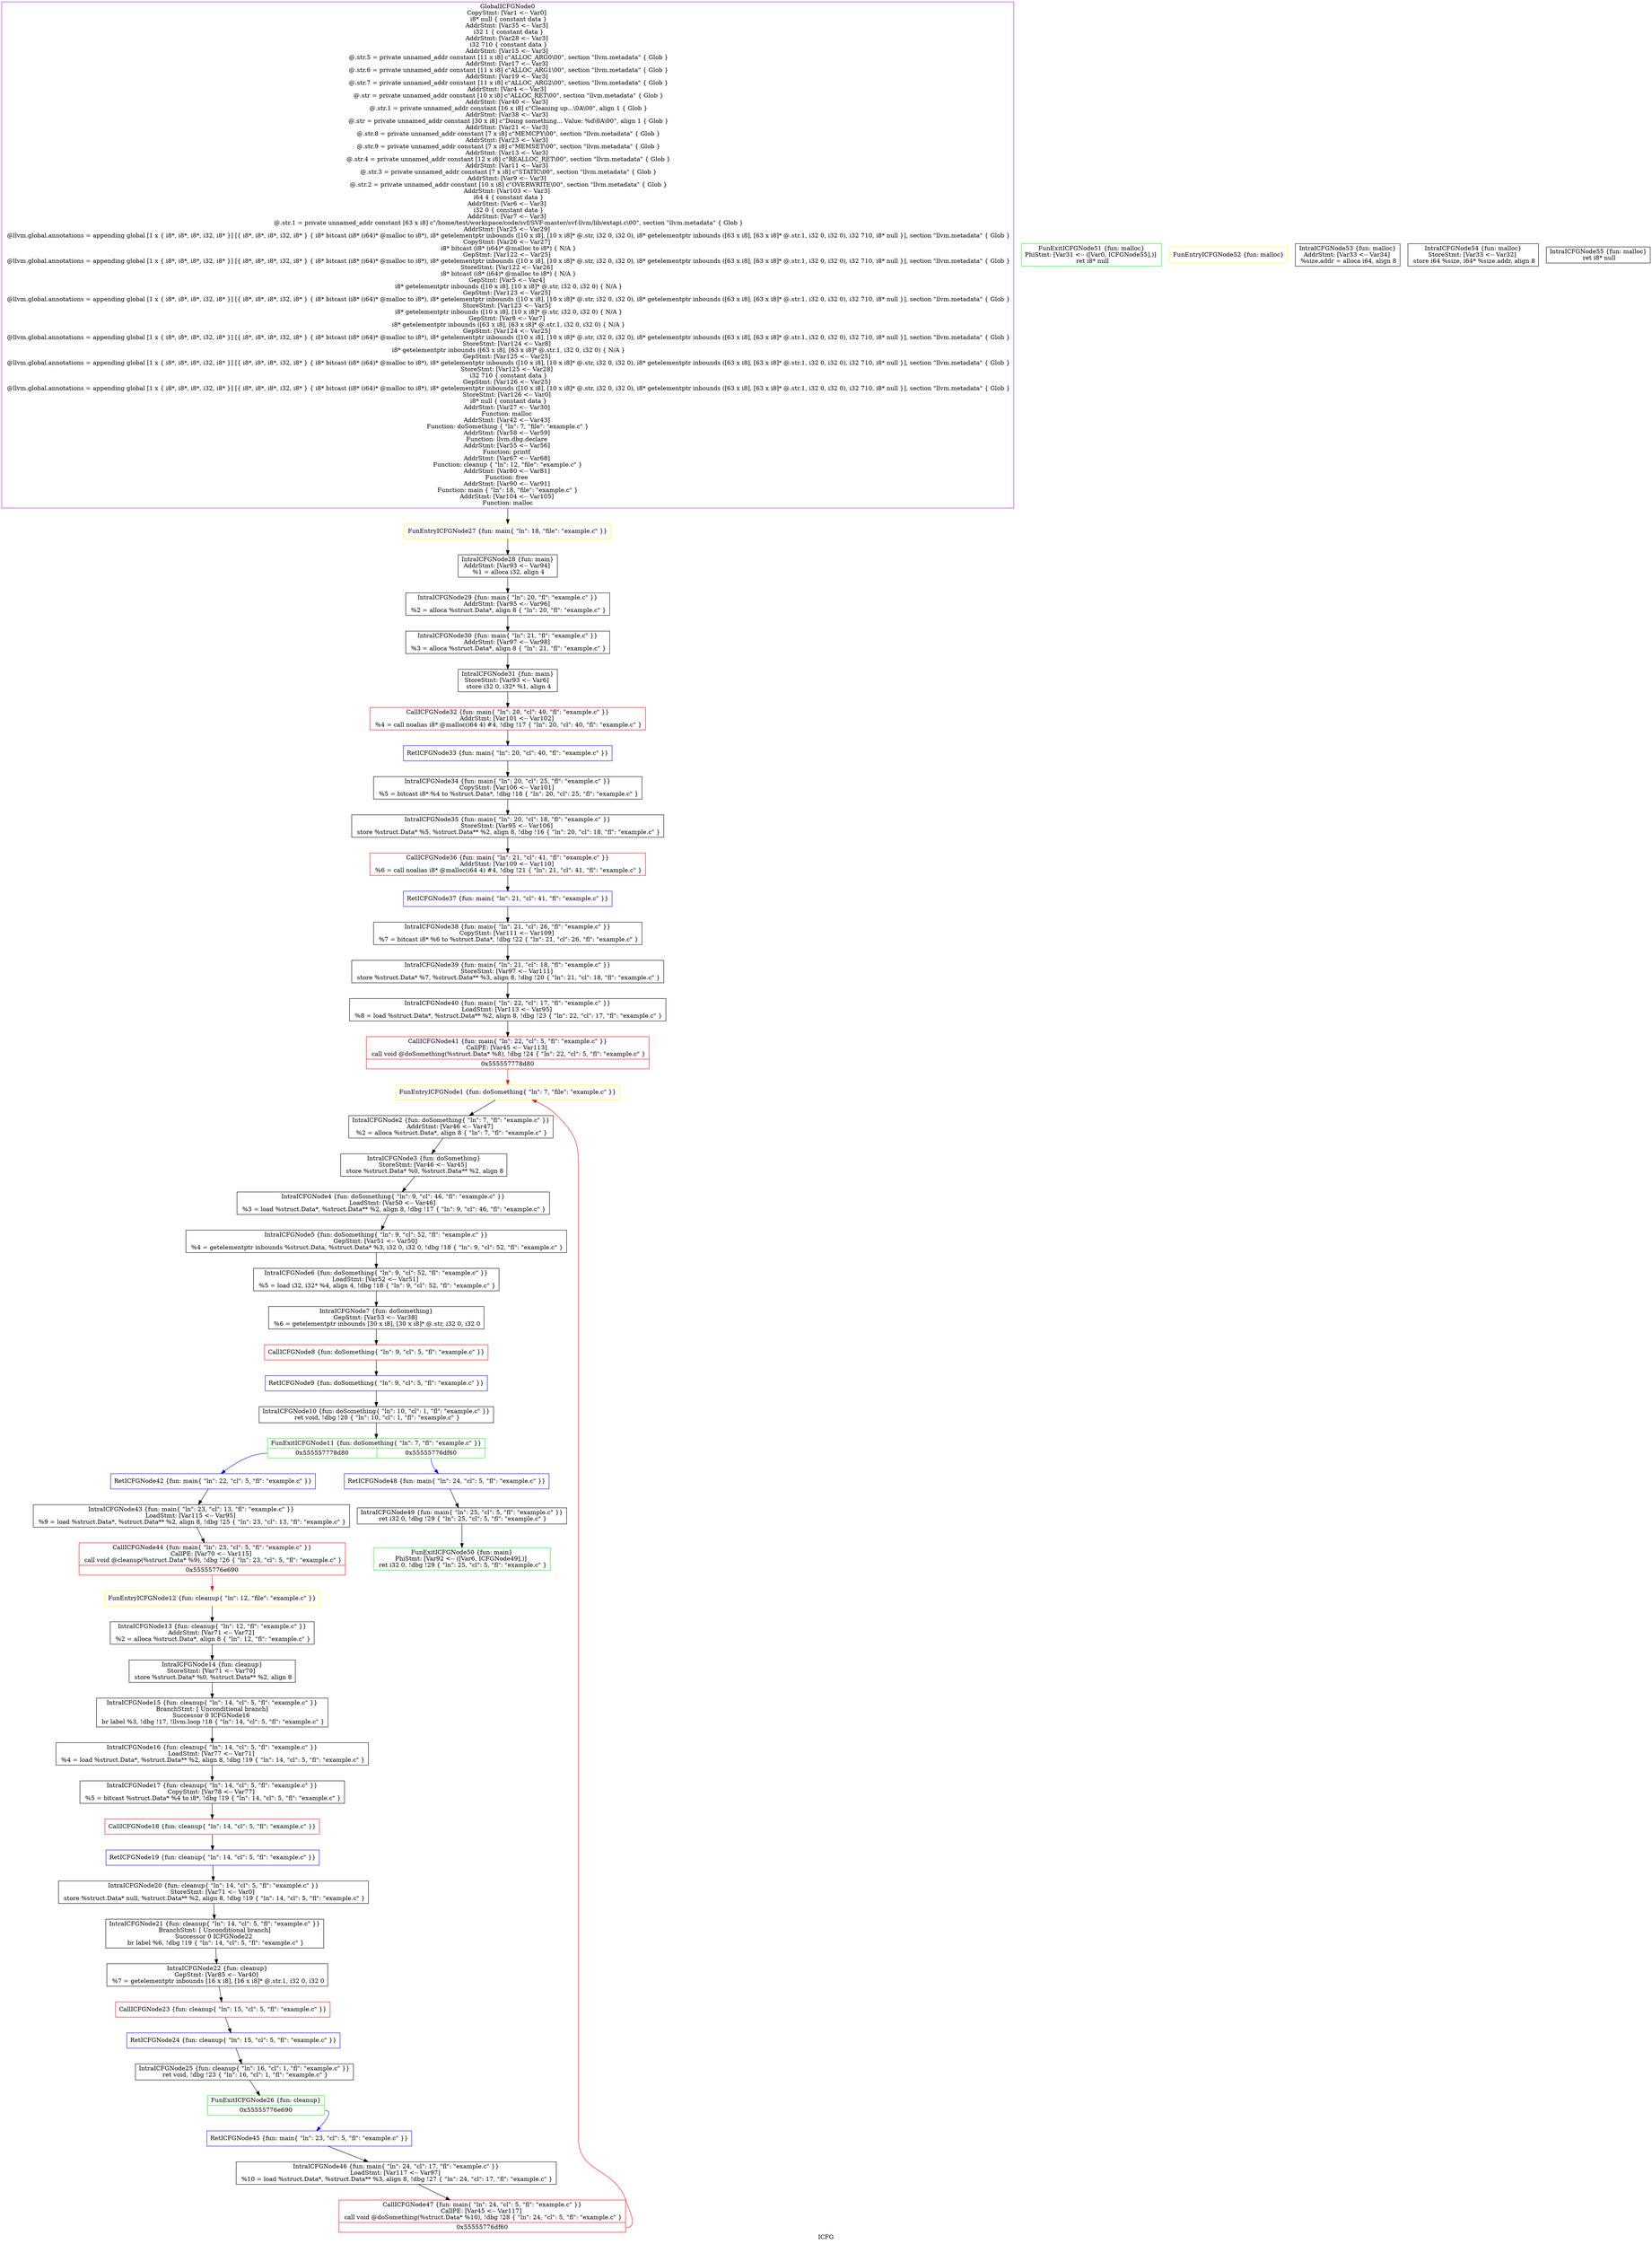 digraph "ICFG" {
	label="ICFG";

	Node0x555557764550 [shape=record,color=purple,label="{GlobalICFGNode0\nCopyStmt: [Var1 \<-- Var0]  \n i8* null \{ constant data \}\nAddrStmt: [Var35 \<-- Var3]  \n i32 1 \{ constant data \}\nAddrStmt: [Var28 \<-- Var3]  \n i32 710 \{ constant data \}\nAddrStmt: [Var15 \<-- Var3]  \n @.str.5 = private unnamed_addr constant [11 x i8] c\"ALLOC_ARG0\\00\", section \"llvm.metadata\" \{ Glob  \}\nAddrStmt: [Var17 \<-- Var3]  \n @.str.6 = private unnamed_addr constant [11 x i8] c\"ALLOC_ARG1\\00\", section \"llvm.metadata\" \{ Glob  \}\nAddrStmt: [Var19 \<-- Var3]  \n @.str.7 = private unnamed_addr constant [11 x i8] c\"ALLOC_ARG2\\00\", section \"llvm.metadata\" \{ Glob  \}\nAddrStmt: [Var4 \<-- Var3]  \n @.str = private unnamed_addr constant [10 x i8] c\"ALLOC_RET\\00\", section \"llvm.metadata\" \{ Glob  \}\nAddrStmt: [Var40 \<-- Var3]  \n @.str.1 = private unnamed_addr constant [16 x i8] c\"Cleaning up...\\0A\\00\", align 1 \{ Glob  \}\nAddrStmt: [Var38 \<-- Var3]  \n @.str = private unnamed_addr constant [30 x i8] c\"Doing something... Value: %d\\0A\\00\", align 1 \{ Glob  \}\nAddrStmt: [Var21 \<-- Var3]  \n @.str.8 = private unnamed_addr constant [7 x i8] c\"MEMCPY\\00\", section \"llvm.metadata\" \{ Glob  \}\nAddrStmt: [Var23 \<-- Var3]  \n @.str.9 = private unnamed_addr constant [7 x i8] c\"MEMSET\\00\", section \"llvm.metadata\" \{ Glob  \}\nAddrStmt: [Var13 \<-- Var3]  \n @.str.4 = private unnamed_addr constant [12 x i8] c\"REALLOC_RET\\00\", section \"llvm.metadata\" \{ Glob  \}\nAddrStmt: [Var11 \<-- Var3]  \n @.str.3 = private unnamed_addr constant [7 x i8] c\"STATIC\\00\", section \"llvm.metadata\" \{ Glob  \}\nAddrStmt: [Var9 \<-- Var3]  \n @.str.2 = private unnamed_addr constant [10 x i8] c\"OVERWRITE\\00\", section \"llvm.metadata\" \{ Glob  \}\nAddrStmt: [Var103 \<-- Var3]  \n i64 4 \{ constant data \}\nAddrStmt: [Var6 \<-- Var3]  \n i32 0 \{ constant data \}\nAddrStmt: [Var7 \<-- Var3]  \n @.str.1 = private unnamed_addr constant [63 x i8] c\"/home/test/workspace/code/svf/SVF-master/svf-llvm/lib/extapi.c\\00\", section \"llvm.metadata\" \{ Glob  \}\nAddrStmt: [Var25 \<-- Var29]  \n @llvm.global.annotations = appending global [1 x \{ i8*, i8*, i8*, i32, i8* \}] [\{ i8*, i8*, i8*, i32, i8* \} \{ i8* bitcast (i8* (i64)* @malloc to i8*), i8* getelementptr inbounds ([10 x i8], [10 x i8]* @.str, i32 0, i32 0), i8* getelementptr inbounds ([63 x i8], [63 x i8]* @.str.1, i32 0, i32 0), i32 710, i8* null \}], section \"llvm.metadata\" \{ Glob  \}\nCopyStmt: [Var26 \<-- Var27]  \n i8* bitcast (i8* (i64)* @malloc to i8*) \{ N/A \}\nGepStmt: [Var122 \<-- Var25]  \n @llvm.global.annotations = appending global [1 x \{ i8*, i8*, i8*, i32, i8* \}] [\{ i8*, i8*, i8*, i32, i8* \} \{ i8* bitcast (i8* (i64)* @malloc to i8*), i8* getelementptr inbounds ([10 x i8], [10 x i8]* @.str, i32 0, i32 0), i8* getelementptr inbounds ([63 x i8], [63 x i8]* @.str.1, i32 0, i32 0), i32 710, i8* null \}], section \"llvm.metadata\" \{ Glob  \}\nStoreStmt: [Var122 \<-- Var26]  \n i8* bitcast (i8* (i64)* @malloc to i8*) \{ N/A \}\nGepStmt: [Var5 \<-- Var4]  \n i8* getelementptr inbounds ([10 x i8], [10 x i8]* @.str, i32 0, i32 0) \{ N/A \}\nGepStmt: [Var123 \<-- Var25]  \n @llvm.global.annotations = appending global [1 x \{ i8*, i8*, i8*, i32, i8* \}] [\{ i8*, i8*, i8*, i32, i8* \} \{ i8* bitcast (i8* (i64)* @malloc to i8*), i8* getelementptr inbounds ([10 x i8], [10 x i8]* @.str, i32 0, i32 0), i8* getelementptr inbounds ([63 x i8], [63 x i8]* @.str.1, i32 0, i32 0), i32 710, i8* null \}], section \"llvm.metadata\" \{ Glob  \}\nStoreStmt: [Var123 \<-- Var5]  \n i8* getelementptr inbounds ([10 x i8], [10 x i8]* @.str, i32 0, i32 0) \{ N/A \}\nGepStmt: [Var8 \<-- Var7]  \n i8* getelementptr inbounds ([63 x i8], [63 x i8]* @.str.1, i32 0, i32 0) \{ N/A \}\nGepStmt: [Var124 \<-- Var25]  \n @llvm.global.annotations = appending global [1 x \{ i8*, i8*, i8*, i32, i8* \}] [\{ i8*, i8*, i8*, i32, i8* \} \{ i8* bitcast (i8* (i64)* @malloc to i8*), i8* getelementptr inbounds ([10 x i8], [10 x i8]* @.str, i32 0, i32 0), i8* getelementptr inbounds ([63 x i8], [63 x i8]* @.str.1, i32 0, i32 0), i32 710, i8* null \}], section \"llvm.metadata\" \{ Glob  \}\nStoreStmt: [Var124 \<-- Var8]  \n i8* getelementptr inbounds ([63 x i8], [63 x i8]* @.str.1, i32 0, i32 0) \{ N/A \}\nGepStmt: [Var125 \<-- Var25]  \n @llvm.global.annotations = appending global [1 x \{ i8*, i8*, i8*, i32, i8* \}] [\{ i8*, i8*, i8*, i32, i8* \} \{ i8* bitcast (i8* (i64)* @malloc to i8*), i8* getelementptr inbounds ([10 x i8], [10 x i8]* @.str, i32 0, i32 0), i8* getelementptr inbounds ([63 x i8], [63 x i8]* @.str.1, i32 0, i32 0), i32 710, i8* null \}], section \"llvm.metadata\" \{ Glob  \}\nStoreStmt: [Var125 \<-- Var28]  \n i32 710 \{ constant data \}\nGepStmt: [Var126 \<-- Var25]  \n @llvm.global.annotations = appending global [1 x \{ i8*, i8*, i8*, i32, i8* \}] [\{ i8*, i8*, i8*, i32, i8* \} \{ i8* bitcast (i8* (i64)* @malloc to i8*), i8* getelementptr inbounds ([10 x i8], [10 x i8]* @.str, i32 0, i32 0), i8* getelementptr inbounds ([63 x i8], [63 x i8]* @.str.1, i32 0, i32 0), i32 710, i8* null \}], section \"llvm.metadata\" \{ Glob  \}\nStoreStmt: [Var126 \<-- Var0]  \n i8* null \{ constant data \}\nAddrStmt: [Var27 \<-- Var30]  \nFunction: malloc \nAddrStmt: [Var42 \<-- Var43]  \nFunction: doSomething \{ \"ln\": 7, \"file\": \"example.c\" \}\nAddrStmt: [Var58 \<-- Var59]  \nFunction: llvm.dbg.declare \nAddrStmt: [Var55 \<-- Var56]  \nFunction: printf \nAddrStmt: [Var67 \<-- Var68]  \nFunction: cleanup \{ \"ln\": 12, \"file\": \"example.c\" \}\nAddrStmt: [Var80 \<-- Var81]  \nFunction: free \nAddrStmt: [Var90 \<-- Var91]  \nFunction: main \{ \"ln\": 18, \"file\": \"example.c\" \}\nAddrStmt: [Var104 \<-- Var105]  \nFunction: malloc }"];
	Node0x555557764550 -> Node0x555557763f00[style=solid];
	Node0x555557751560 [shape=record,color=yellow,label="{FunEntryICFGNode1 \{fun: doSomething\{ \"ln\": 7, \"file\": \"example.c\" \}\}}"];
	Node0x555557751560 -> Node0x5555577a1720[style=solid];
	Node0x5555577a1720 [shape=record,color=black,label="{IntraICFGNode2 \{fun: doSomething\{ \"ln\": 7, \"fl\": \"example.c\" \}\}\nAddrStmt: [Var46 \<-- Var47]  \n   %2 = alloca %struct.Data*, align 8 \{ \"ln\": 7, \"fl\": \"example.c\" \}}"];
	Node0x5555577a1720 -> Node0x55555776bb50[style=solid];
	Node0x55555776bb50 [shape=record,color=black,label="{IntraICFGNode3 \{fun: doSomething\}\nStoreStmt: [Var46 \<-- Var45]  \n   store %struct.Data* %0, %struct.Data** %2, align 8 }"];
	Node0x55555776bb50 -> Node0x55555776bcc0[style=solid];
	Node0x55555776bcc0 [shape=record,color=black,label="{IntraICFGNode4 \{fun: doSomething\{ \"ln\": 9, \"cl\": 46, \"fl\": \"example.c\" \}\}\nLoadStmt: [Var50 \<-- Var46]  \n   %3 = load %struct.Data*, %struct.Data** %2, align 8, !dbg !17 \{ \"ln\": 9, \"cl\": 46, \"fl\": \"example.c\" \}}"];
	Node0x55555776bcc0 -> Node0x555557781230[style=solid];
	Node0x555557781230 [shape=record,color=black,label="{IntraICFGNode5 \{fun: doSomething\{ \"ln\": 9, \"cl\": 52, \"fl\": \"example.c\" \}\}\nGepStmt: [Var51 \<-- Var50]  \n   %4 = getelementptr inbounds %struct.Data, %struct.Data* %3, i32 0, i32 0, !dbg !18 \{ \"ln\": 9, \"cl\": 52, \"fl\": \"example.c\" \}}"];
	Node0x555557781230 -> Node0x555557781410[style=solid];
	Node0x555557781410 [shape=record,color=black,label="{IntraICFGNode6 \{fun: doSomething\{ \"ln\": 9, \"cl\": 52, \"fl\": \"example.c\" \}\}\nLoadStmt: [Var52 \<-- Var51]  \n   %5 = load i32, i32* %4, align 4, !dbg !18 \{ \"ln\": 9, \"cl\": 52, \"fl\": \"example.c\" \}}"];
	Node0x555557781410 -> Node0x5555577d1960[style=solid];
	Node0x5555577d1960 [shape=record,color=black,label="{IntraICFGNode7 \{fun: doSomething\}\nGepStmt: [Var53 \<-- Var38]  \n   %6 = getelementptr inbounds [30 x i8], [30 x i8]* @.str, i32 0, i32 0 }"];
	Node0x5555577d1960 -> Node0x555557770af0[style=solid];
	Node0x555557770af0 [shape=record,color=red,label="{CallICFGNode8 \{fun: doSomething\{ \"ln\": 9, \"cl\": 5, \"fl\": \"example.c\" \}\}}"];
	Node0x555557770af0 -> Node0x5555577a1b10[style=solid];
	Node0x5555577a1b10 [shape=record,color=blue,label="{RetICFGNode9 \{fun: doSomething\{ \"ln\": 9, \"cl\": 5, \"fl\": \"example.c\" \}\}}"];
	Node0x5555577a1b10 -> Node0x55555778a650[style=solid];
	Node0x55555778a650 [shape=record,color=black,label="{IntraICFGNode10 \{fun: doSomething\{ \"ln\": 10, \"cl\": 1, \"fl\": \"example.c\" \}\}\n   ret void, !dbg !20 \{ \"ln\": 10, \"cl\": 1, \"fl\": \"example.c\" \}}"];
	Node0x55555778a650 -> Node0x55555778a830[style=solid];
	Node0x55555778a830 [shape=record,color=green,label="{FunExitICFGNode11 \{fun: doSomething\{ \"ln\": 7, \"fl\": \"example.c\" \}\}|{<s0>0x555557778d80|<s1>0x55555776df60}}"];
	Node0x55555778a830:s0 -> Node0x55555776c980[style=solid,color=blue];
	Node0x55555778a830:s1 -> Node0x55555776d2f0[style=solid,color=blue];
	Node0x55555778fbc0 [shape=record,color=yellow,label="{FunEntryICFGNode12 \{fun: cleanup\{ \"ln\": 12, \"file\": \"example.c\" \}\}}"];
	Node0x55555778fbc0 -> Node0x555557790c00[style=solid];
	Node0x555557790c00 [shape=record,color=black,label="{IntraICFGNode13 \{fun: cleanup\{ \"ln\": 12, \"fl\": \"example.c\" \}\}\nAddrStmt: [Var71 \<-- Var72]  \n   %2 = alloca %struct.Data*, align 8 \{ \"ln\": 12, \"fl\": \"example.c\" \}}"];
	Node0x555557790c00 -> Node0x555557776120[style=solid];
	Node0x555557776120 [shape=record,color=black,label="{IntraICFGNode14 \{fun: cleanup\}\nStoreStmt: [Var71 \<-- Var70]  \n   store %struct.Data* %0, %struct.Data** %2, align 8 }"];
	Node0x555557776120 -> Node0x555557776300[style=solid];
	Node0x555557776300 [shape=record,color=black,label="{IntraICFGNode15 \{fun: cleanup\{ \"ln\": 14, \"cl\": 5, \"fl\": \"example.c\" \}\}\nBranchStmt: [ Unconditional branch]\nSuccessor 0 ICFGNode16   \n   br label %3, !dbg !17, !llvm.loop !18 \{ \"ln\": 14, \"cl\": 5, \"fl\": \"example.c\" \}}"];
	Node0x555557776300 -> Node0x555557765680[style=solid];
	Node0x555557765680 [shape=record,color=black,label="{IntraICFGNode16 \{fun: cleanup\{ \"ln\": 14, \"cl\": 5, \"fl\": \"example.c\" \}\}\nLoadStmt: [Var77 \<-- Var71]  \n   %4 = load %struct.Data*, %struct.Data** %2, align 8, !dbg !19 \{ \"ln\": 14, \"cl\": 5, \"fl\": \"example.c\" \}}"];
	Node0x555557765680 -> Node0x555557765820[style=solid];
	Node0x555557765820 [shape=record,color=black,label="{IntraICFGNode17 \{fun: cleanup\{ \"ln\": 14, \"cl\": 5, \"fl\": \"example.c\" \}\}\nCopyStmt: [Var78 \<-- Var77]  \n   %5 = bitcast %struct.Data* %4 to i8*, !dbg !19 \{ \"ln\": 14, \"cl\": 5, \"fl\": \"example.c\" \}}"];
	Node0x555557765820 -> Node0x55555777a340[style=solid];
	Node0x55555777a340 [shape=record,color=red,label="{CallICFGNode18 \{fun: cleanup\{ \"ln\": 14, \"cl\": 5, \"fl\": \"example.c\" \}\}}"];
	Node0x55555777a340 -> Node0x5555577533c0[style=solid];
	Node0x5555577533c0 [shape=record,color=blue,label="{RetICFGNode19 \{fun: cleanup\{ \"ln\": 14, \"cl\": 5, \"fl\": \"example.c\" \}\}}"];
	Node0x5555577533c0 -> Node0x5555577889f0[style=solid];
	Node0x5555577889f0 [shape=record,color=black,label="{IntraICFGNode20 \{fun: cleanup\{ \"ln\": 14, \"cl\": 5, \"fl\": \"example.c\" \}\}\nStoreStmt: [Var71 \<-- Var0]  \n   store %struct.Data* null, %struct.Data** %2, align 8, !dbg !19 \{ \"ln\": 14, \"cl\": 5, \"fl\": \"example.c\" \}}"];
	Node0x5555577889f0 -> Node0x5555577a5390[style=solid];
	Node0x5555577a5390 [shape=record,color=black,label="{IntraICFGNode21 \{fun: cleanup\{ \"ln\": 14, \"cl\": 5, \"fl\": \"example.c\" \}\}\nBranchStmt: [ Unconditional branch]\nSuccessor 0 ICFGNode22   \n   br label %6, !dbg !19 \{ \"ln\": 14, \"cl\": 5, \"fl\": \"example.c\" \}}"];
	Node0x5555577a5390 -> Node0x5555577a5570[style=solid];
	Node0x5555577a5570 [shape=record,color=black,label="{IntraICFGNode22 \{fun: cleanup\}\nGepStmt: [Var85 \<-- Var40]  \n   %7 = getelementptr inbounds [16 x i8], [16 x i8]* @.str.1, i32 0, i32 0 }"];
	Node0x5555577a5570 -> Node0x55555777ae70[style=solid];
	Node0x55555777ae70 [shape=record,color=red,label="{CallICFGNode23 \{fun: cleanup\{ \"ln\": 15, \"cl\": 5, \"fl\": \"example.c\" \}\}}"];
	Node0x55555777ae70 -> Node0x5555577589e0[style=solid];
	Node0x5555577589e0 [shape=record,color=blue,label="{RetICFGNode24 \{fun: cleanup\{ \"ln\": 15, \"cl\": 5, \"fl\": \"example.c\" \}\}}"];
	Node0x5555577589e0 -> Node0x555557788f20[style=solid];
	Node0x555557788f20 [shape=record,color=black,label="{IntraICFGNode25 \{fun: cleanup\{ \"ln\": 16, \"cl\": 1, \"fl\": \"example.c\" \}\}\n   ret void, !dbg !23 \{ \"ln\": 16, \"cl\": 1, \"fl\": \"example.c\" \}}"];
	Node0x555557788f20 -> Node0x555557786e00[style=solid];
	Node0x555557786e00 [shape=record,color=green,label="{FunExitICFGNode26 \{fun: cleanup\}|{<s0>0x55555776e690}}"];
	Node0x555557786e00:s0 -> Node0x55555778ffb0[style=solid,color=blue];
	Node0x555557763f00 [shape=record,color=yellow,label="{FunEntryICFGNode27 \{fun: main\{ \"ln\": 18, \"file\": \"example.c\" \}\}}"];
	Node0x555557763f00 -> Node0x55555778a9c0[style=solid];
	Node0x55555778a9c0 [shape=record,color=black,label="{IntraICFGNode28 \{fun: main\}\nAddrStmt: [Var93 \<-- Var94]  \n   %1 = alloca i32, align 4 }"];
	Node0x55555778a9c0 -> Node0x55555778aba0[style=solid];
	Node0x55555778aba0 [shape=record,color=black,label="{IntraICFGNode29 \{fun: main\{ \"ln\": 20, \"fl\": \"example.c\" \}\}\nAddrStmt: [Var95 \<-- Var96]  \n   %2 = alloca %struct.Data*, align 8 \{ \"ln\": 20, \"fl\": \"example.c\" \}}"];
	Node0x55555778aba0 -> Node0x555557789060[style=solid];
	Node0x555557789060 [shape=record,color=black,label="{IntraICFGNode30 \{fun: main\{ \"ln\": 21, \"fl\": \"example.c\" \}\}\nAddrStmt: [Var97 \<-- Var98]  \n   %3 = alloca %struct.Data*, align 8 \{ \"ln\": 21, \"fl\": \"example.c\" \}}"];
	Node0x555557789060 -> Node0x555557789240[style=solid];
	Node0x555557789240 [shape=record,color=black,label="{IntraICFGNode31 \{fun: main\}\nStoreStmt: [Var93 \<-- Var6]  \n   store i32 0, i32* %1, align 4 }"];
	Node0x555557789240 -> Node0x5555577abfa0[style=solid];
	Node0x5555577abfa0 [shape=record,color=red,label="{CallICFGNode32 \{fun: main\{ \"ln\": 20, \"cl\": 40, \"fl\": \"example.c\" \}\}\nAddrStmt: [Var101 \<-- Var102]  \n   %4 = call noalias i8* @malloc(i64 4) #4, !dbg !17 \{ \"ln\": 20, \"cl\": 40, \"fl\": \"example.c\" \}}"];
	Node0x5555577abfa0 -> Node0x55555774f940[style=solid];
	Node0x55555774f940 [shape=record,color=blue,label="{RetICFGNode33 \{fun: main\{ \"ln\": 20, \"cl\": 40, \"fl\": \"example.c\" \}\}}"];
	Node0x55555774f940 -> Node0x55555776c060[style=solid];
	Node0x55555776c060 [shape=record,color=black,label="{IntraICFGNode34 \{fun: main\{ \"ln\": 20, \"cl\": 25, \"fl\": \"example.c\" \}\}\nCopyStmt: [Var106 \<-- Var101]  \n   %5 = bitcast i8* %4 to %struct.Data*, !dbg !18 \{ \"ln\": 20, \"cl\": 25, \"fl\": \"example.c\" \}}"];
	Node0x55555776c060 -> Node0x555557769790[style=solid];
	Node0x555557769790 [shape=record,color=black,label="{IntraICFGNode35 \{fun: main\{ \"ln\": 20, \"cl\": 18, \"fl\": \"example.c\" \}\}\nStoreStmt: [Var95 \<-- Var106]  \n   store %struct.Data* %5, %struct.Data** %2, align 8, !dbg !16 \{ \"ln\": 20, \"cl\": 18, \"fl\": \"example.c\" \}}"];
	Node0x555557769790 -> Node0x555557769940[style=solid];
	Node0x555557769940 [shape=record,color=red,label="{CallICFGNode36 \{fun: main\{ \"ln\": 21, \"cl\": 41, \"fl\": \"example.c\" \}\}\nAddrStmt: [Var109 \<-- Var110]  \n   %6 = call noalias i8* @malloc(i64 4) #4, !dbg !21 \{ \"ln\": 21, \"cl\": 41, \"fl\": \"example.c\" \}}"];
	Node0x555557769940 -> Node0x555557769aa0[style=solid];
	Node0x555557769aa0 [shape=record,color=blue,label="{RetICFGNode37 \{fun: main\{ \"ln\": 21, \"cl\": 41, \"fl\": \"example.c\" \}\}}"];
	Node0x555557769aa0 -> Node0x555557765f20[style=solid];
	Node0x555557765f20 [shape=record,color=black,label="{IntraICFGNode38 \{fun: main\{ \"ln\": 21, \"cl\": 26, \"fl\": \"example.c\" \}\}\nCopyStmt: [Var111 \<-- Var109]  \n   %7 = bitcast i8* %6 to %struct.Data*, !dbg !22 \{ \"ln\": 21, \"cl\": 26, \"fl\": \"example.c\" \}}"];
	Node0x555557765f20 -> Node0x55555776cd00[style=solid];
	Node0x55555776cd00 [shape=record,color=black,label="{IntraICFGNode39 \{fun: main\{ \"ln\": 21, \"cl\": 18, \"fl\": \"example.c\" \}\}\nStoreStmt: [Var97 \<-- Var111]  \n   store %struct.Data* %7, %struct.Data** %3, align 8, !dbg !20 \{ \"ln\": 21, \"cl\": 18, \"fl\": \"example.c\" \}}"];
	Node0x55555776cd00 -> Node0x55555776cee0[style=solid];
	Node0x55555776cee0 [shape=record,color=black,label="{IntraICFGNode40 \{fun: main\{ \"ln\": 22, \"cl\": 17, \"fl\": \"example.c\" \}\}\nLoadStmt: [Var113 \<-- Var95]  \n   %8 = load %struct.Data*, %struct.Data** %2, align 8, !dbg !23 \{ \"ln\": 22, \"cl\": 17, \"fl\": \"example.c\" \}}"];
	Node0x55555776cee0 -> Node0x55555776c860[style=solid];
	Node0x55555776c860 [shape=record,color=red,label="{CallICFGNode41 \{fun: main\{ \"ln\": 22, \"cl\": 5, \"fl\": \"example.c\" \}\}\nCallPE: [Var45 \<-- Var113]  \n   call void @doSomething(%struct.Data* %8), !dbg !24 \{ \"ln\": 22, \"cl\": 5, \"fl\": \"example.c\" \}|{<s0>0x555557778d80}}"];
	Node0x55555776c860:s0 -> Node0x555557751560[style=solid,color=red];
	Node0x55555776c980 [shape=record,color=blue,label="{RetICFGNode42 \{fun: main\{ \"ln\": 22, \"cl\": 5, \"fl\": \"example.c\" \}\}}"];
	Node0x55555776c980 -> Node0x55555778fca0[style=solid];
	Node0x55555778fca0 [shape=record,color=black,label="{IntraICFGNode43 \{fun: main\{ \"ln\": 23, \"cl\": 13, \"fl\": \"example.c\" \}\}\nLoadStmt: [Var115 \<-- Var95]  \n   %9 = load %struct.Data*, %struct.Data** %2, align 8, !dbg !25 \{ \"ln\": 23, \"cl\": 13, \"fl\": \"example.c\" \}}"];
	Node0x55555778fca0 -> Node0x55555778fe50[style=solid];
	Node0x55555778fe50 [shape=record,color=red,label="{CallICFGNode44 \{fun: main\{ \"ln\": 23, \"cl\": 5, \"fl\": \"example.c\" \}\}\nCallPE: [Var70 \<-- Var115]  \n   call void @cleanup(%struct.Data* %9), !dbg !26 \{ \"ln\": 23, \"cl\": 5, \"fl\": \"example.c\" \}|{<s0>0x55555776e690}}"];
	Node0x55555778fe50:s0 -> Node0x55555778fbc0[style=solid,color=red];
	Node0x55555778ffb0 [shape=record,color=blue,label="{RetICFGNode45 \{fun: main\{ \"ln\": 23, \"cl\": 5, \"fl\": \"example.c\" \}\}}"];
	Node0x55555778ffb0 -> Node0x5555577a1ea0[style=solid];
	Node0x5555577a1ea0 [shape=record,color=black,label="{IntraICFGNode46 \{fun: main\{ \"ln\": 24, \"cl\": 17, \"fl\": \"example.c\" \}\}\nLoadStmt: [Var117 \<-- Var97]  \n   %10 = load %struct.Data*, %struct.Data** %3, align 8, !dbg !27 \{ \"ln\": 24, \"cl\": 17, \"fl\": \"example.c\" \}}"];
	Node0x5555577a1ea0 -> Node0x55555776d190[style=solid];
	Node0x55555776d190 [shape=record,color=red,label="{CallICFGNode47 \{fun: main\{ \"ln\": 24, \"cl\": 5, \"fl\": \"example.c\" \}\}\nCallPE: [Var45 \<-- Var117]  \n   call void @doSomething(%struct.Data* %10), !dbg !28 \{ \"ln\": 24, \"cl\": 5, \"fl\": \"example.c\" \}|{<s0>0x55555776df60}}"];
	Node0x55555776d190:s0 -> Node0x555557751560[style=solid,color=red];
	Node0x55555776d2f0 [shape=record,color=blue,label="{RetICFGNode48 \{fun: main\{ \"ln\": 24, \"cl\": 5, \"fl\": \"example.c\" \}\}}"];
	Node0x55555776d2f0 -> Node0x555557774050[style=solid];
	Node0x555557774050 [shape=record,color=black,label="{IntraICFGNode49 \{fun: main\{ \"ln\": 25, \"cl\": 5, \"fl\": \"example.c\" \}\}\n   ret i32 0, !dbg !29 \{ \"ln\": 25, \"cl\": 5, \"fl\": \"example.c\" \}}"];
	Node0x555557774050 -> Node0x555557774230[style=solid];
	Node0x555557774230 [shape=record,color=green,label="{FunExitICFGNode50 \{fun: main\}\nPhiStmt: [Var92 \<-- ([Var6, ICFGNode49],)]  \n   ret i32 0, !dbg !29 \{ \"ln\": 25, \"cl\": 5, \"fl\": \"example.c\" \}}"];
	Node0x55555778a500 [shape=record,color=green,label="{FunExitICFGNode51 \{fun: malloc\}\nPhiStmt: [Var31 \<-- ([Var0, ICFGNode55],)]  \n   ret i8* null }"];
	Node0x55555778d290 [shape=record,color=yellow,label="{FunEntryICFGNode52 \{fun: malloc\}}"];
	Node0x55555778d860 [shape=record,color=black,label="{IntraICFGNode53 \{fun: malloc\}\nAddrStmt: [Var33 \<-- Var34]  \n   %size.addr = alloca i64, align 8 }"];
	Node0x55555778da80 [shape=record,color=black,label="{IntraICFGNode54 \{fun: malloc\}\nStoreStmt: [Var33 \<-- Var32]  \n   store i64 %size, i64* %size.addr, align 8 }"];
	Node0x5555577948c0 [shape=record,color=black,label="{IntraICFGNode55 \{fun: malloc\}\n   ret i8* null }"];
}
